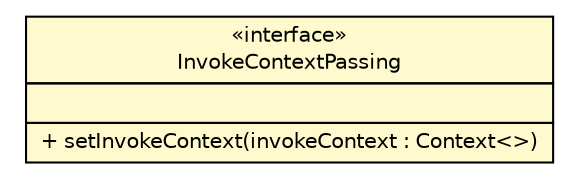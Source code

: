 #!/usr/local/bin/dot
#
# Class diagram 
# Generated by UMLGraph version R5_6 (http://www.umlgraph.org/)
#

digraph G {
	edge [fontname="Helvetica",fontsize=10,labelfontname="Helvetica",labelfontsize=10];
	node [fontname="Helvetica",fontsize=10,shape=plaintext];
	nodesep=0.25;
	ranksep=0.5;
	// sorcer.core.invoker.InvokeContextPassing
	c287637 [label=<<table title="sorcer.core.invoker.InvokeContextPassing" border="0" cellborder="1" cellspacing="0" cellpadding="2" port="p" bgcolor="lemonChiffon" href="./InvokeContextPassing.html">
		<tr><td><table border="0" cellspacing="0" cellpadding="1">
<tr><td align="center" balign="center"> &#171;interface&#187; </td></tr>
<tr><td align="center" balign="center"> InvokeContextPassing </td></tr>
		</table></td></tr>
		<tr><td><table border="0" cellspacing="0" cellpadding="1">
<tr><td align="left" balign="left">  </td></tr>
		</table></td></tr>
		<tr><td><table border="0" cellspacing="0" cellpadding="1">
<tr><td align="left" balign="left"> + setInvokeContext(invokeContext : Context&lt;&gt;) </td></tr>
		</table></td></tr>
		</table>>, URL="./InvokeContextPassing.html", fontname="Helvetica", fontcolor="black", fontsize=10.0];
}

